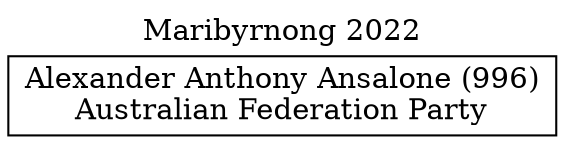 // House preference flow
digraph "Alexander Anthony Ansalone (996)_Maribyrnong_2022" {
	graph [label="Maribyrnong 2022" labelloc=t mclimit=10]
	node [shape=box]
	"Alexander Anthony Ansalone (996)" [label="Alexander Anthony Ansalone (996)
Australian Federation Party"]
}
